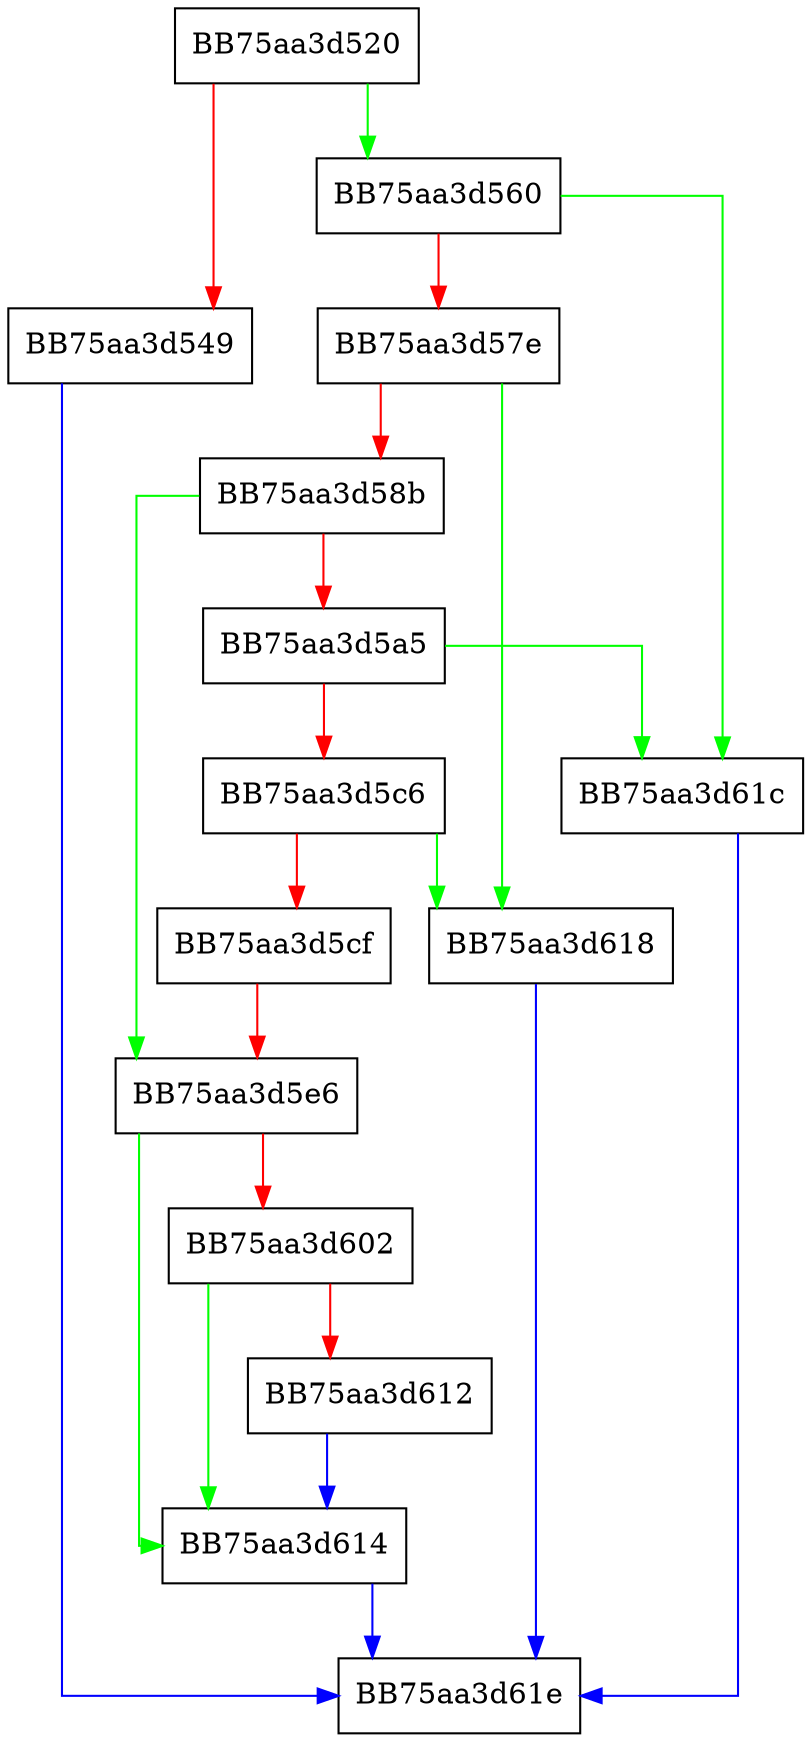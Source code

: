 digraph setDate {
  node [shape="box"];
  graph [splines=ortho];
  BB75aa3d520 -> BB75aa3d560 [color="green"];
  BB75aa3d520 -> BB75aa3d549 [color="red"];
  BB75aa3d549 -> BB75aa3d61e [color="blue"];
  BB75aa3d560 -> BB75aa3d61c [color="green"];
  BB75aa3d560 -> BB75aa3d57e [color="red"];
  BB75aa3d57e -> BB75aa3d618 [color="green"];
  BB75aa3d57e -> BB75aa3d58b [color="red"];
  BB75aa3d58b -> BB75aa3d5e6 [color="green"];
  BB75aa3d58b -> BB75aa3d5a5 [color="red"];
  BB75aa3d5a5 -> BB75aa3d61c [color="green"];
  BB75aa3d5a5 -> BB75aa3d5c6 [color="red"];
  BB75aa3d5c6 -> BB75aa3d618 [color="green"];
  BB75aa3d5c6 -> BB75aa3d5cf [color="red"];
  BB75aa3d5cf -> BB75aa3d5e6 [color="red"];
  BB75aa3d5e6 -> BB75aa3d614 [color="green"];
  BB75aa3d5e6 -> BB75aa3d602 [color="red"];
  BB75aa3d602 -> BB75aa3d614 [color="green"];
  BB75aa3d602 -> BB75aa3d612 [color="red"];
  BB75aa3d612 -> BB75aa3d614 [color="blue"];
  BB75aa3d614 -> BB75aa3d61e [color="blue"];
  BB75aa3d618 -> BB75aa3d61e [color="blue"];
  BB75aa3d61c -> BB75aa3d61e [color="blue"];
}